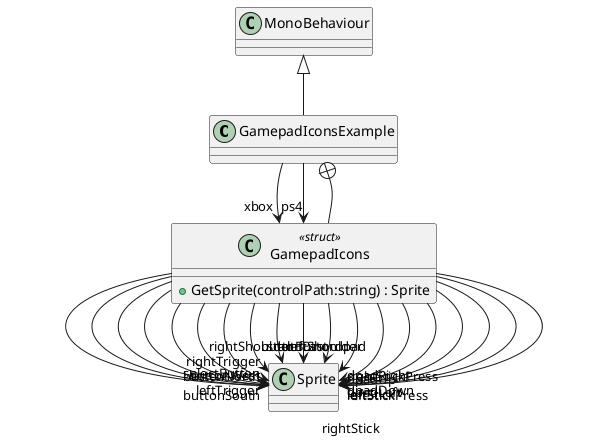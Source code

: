 @startuml
class GamepadIconsExample {
}
class GamepadIcons <<struct>> {
    + GetSprite(controlPath:string) : Sprite
}
MonoBehaviour <|-- GamepadIconsExample
GamepadIconsExample --> "xbox" GamepadIcons
GamepadIconsExample --> "ps4" GamepadIcons
GamepadIconsExample +-- GamepadIcons
GamepadIcons --> "buttonSouth" Sprite
GamepadIcons --> "buttonNorth" Sprite
GamepadIcons --> "buttonEast" Sprite
GamepadIcons --> "buttonWest" Sprite
GamepadIcons --> "startButton" Sprite
GamepadIcons --> "selectButton" Sprite
GamepadIcons --> "leftTrigger" Sprite
GamepadIcons --> "rightTrigger" Sprite
GamepadIcons --> "leftShoulder" Sprite
GamepadIcons --> "rightShoulder" Sprite
GamepadIcons --> "dpad" Sprite
GamepadIcons --> "dpadUp" Sprite
GamepadIcons --> "dpadDown" Sprite
GamepadIcons --> "dpadLeft" Sprite
GamepadIcons --> "dpadRight" Sprite
GamepadIcons --> "leftStick" Sprite
GamepadIcons --> "rightStick" Sprite
GamepadIcons --> "leftStickPress" Sprite
GamepadIcons --> "rightStickPress" Sprite
@enduml
